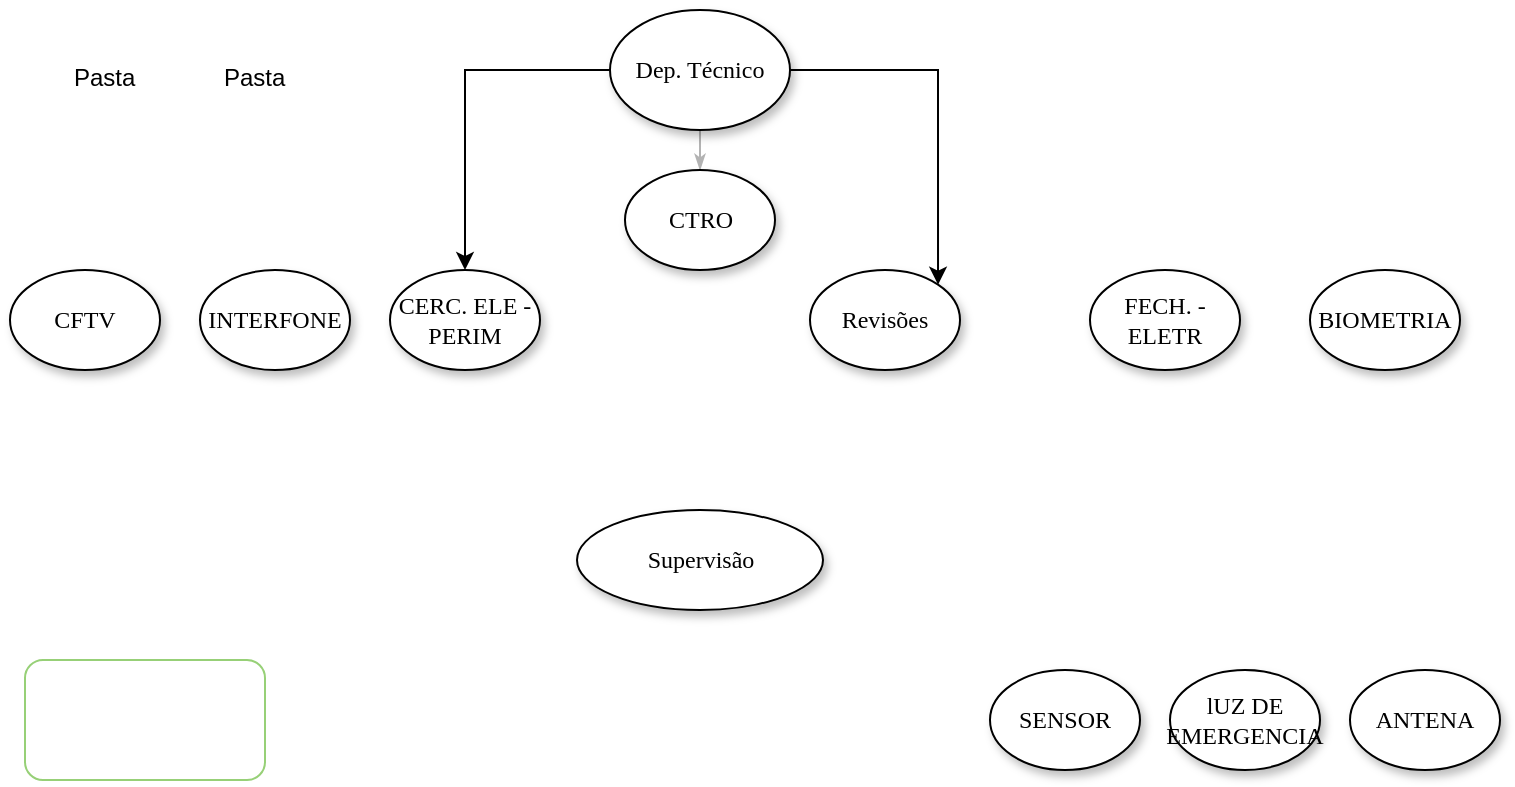 <mxfile version="12.3.3" type="github" pages="4">
  <diagram id="42789a77-a242-8287-6e28-9cd8cfd52e62" name="Page-1">
    <mxGraphModel dx="1010" dy="461" grid="1" gridSize="10" guides="1" tooltips="1" connect="1" arrows="1" fold="1" page="1" pageScale="1" pageWidth="1169" pageHeight="827" background="#ffffff" math="0" shadow="0">
      <root>
        <mxCell id="0"/>
        <mxCell id="1" parent="0"/>
        <mxCell id="1ea317790d2ca983-12" style="edgeStyle=none;rounded=1;html=1;labelBackgroundColor=none;startArrow=none;startFill=0;startSize=5;endArrow=classicThin;endFill=1;endSize=5;jettySize=auto;orthogonalLoop=1;strokeColor=#B3B3B3;strokeWidth=1;fontFamily=Verdana;fontSize=12" parent="1" source="1ea317790d2ca983-1" target="1ea317790d2ca983-2" edge="1">
          <mxGeometry relative="1" as="geometry"/>
        </mxCell>
        <mxCell id="OshtSKDBmBu-ceANLm4i-1" style="edgeStyle=orthogonalEdgeStyle;rounded=0;orthogonalLoop=1;jettySize=auto;html=1;entryX=1;entryY=0;entryDx=0;entryDy=0;" parent="1" source="1ea317790d2ca983-1" target="pv-MYPlanc4I3bOUTiyF-20" edge="1">
          <mxGeometry relative="1" as="geometry"/>
        </mxCell>
        <mxCell id="OshtSKDBmBu-ceANLm4i-2" style="edgeStyle=orthogonalEdgeStyle;rounded=0;orthogonalLoop=1;jettySize=auto;html=1;entryX=0.5;entryY=0;entryDx=0;entryDy=0;" parent="1" source="1ea317790d2ca983-1" target="pv-MYPlanc4I3bOUTiyF-2" edge="1">
          <mxGeometry relative="1" as="geometry"/>
        </mxCell>
        <UserObject label="Dep. Técnico" link="data:page/id,VowPSKLSwcdL8PGmFeqZ" id="1ea317790d2ca983-1">
          <mxCell style="ellipse;whiteSpace=wrap;html=1;rounded=0;shadow=1;comic=0;labelBackgroundColor=none;strokeWidth=1;fontFamily=Verdana;fontSize=12;align=center;" parent="1" vertex="1">
            <mxGeometry x="350" y="20" width="90" height="60" as="geometry"/>
          </mxCell>
        </UserObject>
        <mxCell id="1ea317790d2ca983-2" value="&lt;span&gt;CTRO&lt;br&gt;&lt;/span&gt;" style="ellipse;whiteSpace=wrap;html=1;rounded=0;shadow=1;comic=0;labelBackgroundColor=none;strokeWidth=1;fontFamily=Verdana;fontSize=12;align=center;" parent="1" vertex="1">
          <mxGeometry x="357.5" y="100" width="75" height="50" as="geometry"/>
        </mxCell>
        <mxCell id="1ea317790d2ca983-3" value="ANTENA" style="ellipse;whiteSpace=wrap;html=1;rounded=0;shadow=1;comic=0;labelBackgroundColor=none;strokeWidth=1;fontFamily=Verdana;fontSize=12;align=center;" parent="1" vertex="1">
          <mxGeometry x="720" y="350" width="75" height="50" as="geometry"/>
        </mxCell>
        <mxCell id="1ea317790d2ca983-4" value="lUZ DE EMERGENCIA" style="ellipse;whiteSpace=wrap;html=1;rounded=0;shadow=1;comic=0;labelBackgroundColor=none;strokeWidth=1;fontFamily=Verdana;fontSize=12;align=center;" parent="1" vertex="1">
          <mxGeometry x="630" y="350" width="75" height="50" as="geometry"/>
        </mxCell>
        <mxCell id="1ea317790d2ca983-6" value="INTERFONE" style="ellipse;whiteSpace=wrap;html=1;rounded=0;shadow=1;comic=0;labelBackgroundColor=none;strokeWidth=1;fontFamily=Verdana;fontSize=12;align=center;" parent="1" vertex="1">
          <mxGeometry x="145" y="150" width="75" height="50" as="geometry"/>
        </mxCell>
        <mxCell id="pv-MYPlanc4I3bOUTiyF-2" value="CERC. ELE - PERIM" style="ellipse;whiteSpace=wrap;html=1;rounded=0;shadow=1;comic=0;labelBackgroundColor=none;strokeWidth=1;fontFamily=Verdana;fontSize=12;align=center;" parent="1" vertex="1">
          <mxGeometry x="240" y="150" width="75" height="50" as="geometry"/>
        </mxCell>
        <mxCell id="1ea317790d2ca983-7" value="CFTV" style="ellipse;whiteSpace=wrap;html=1;rounded=0;shadow=1;comic=0;labelBackgroundColor=none;strokeWidth=1;fontFamily=Verdana;fontSize=12;align=center;" parent="1" vertex="1">
          <mxGeometry x="50" y="150" width="75" height="50" as="geometry"/>
        </mxCell>
        <mxCell id="1ea317790d2ca983-8" value="Supervisão" style="ellipse;whiteSpace=wrap;html=1;rounded=0;shadow=1;comic=0;labelBackgroundColor=none;strokeWidth=1;fontFamily=Verdana;fontSize=12;align=center;" parent="1" vertex="1">
          <mxGeometry x="333.5" y="270" width="123" height="50" as="geometry"/>
        </mxCell>
        <mxCell id="pv-MYPlanc4I3bOUTiyF-6" value="Pasta" style="text;html=1;" parent="1" vertex="1">
          <mxGeometry x="155" y="40" width="45" height="20" as="geometry"/>
        </mxCell>
        <mxCell id="pv-MYPlanc4I3bOUTiyF-9" value="Pasta" style="text;html=1;" parent="1" vertex="1">
          <mxGeometry x="80" y="40" width="45" height="20" as="geometry"/>
        </mxCell>
        <mxCell id="pv-MYPlanc4I3bOUTiyF-11" value="FECH. - ELETR" style="ellipse;whiteSpace=wrap;html=1;rounded=0;shadow=1;comic=0;labelBackgroundColor=none;strokeWidth=1;fontFamily=Verdana;fontSize=12;align=center;" parent="1" vertex="1">
          <mxGeometry x="590" y="150" width="75" height="50" as="geometry"/>
        </mxCell>
        <mxCell id="pv-MYPlanc4I3bOUTiyF-20" value="Revisões" style="ellipse;whiteSpace=wrap;html=1;rounded=0;shadow=1;comic=0;labelBackgroundColor=none;strokeWidth=1;fontFamily=Verdana;fontSize=12;align=center;" parent="1" vertex="1">
          <mxGeometry x="450" y="150" width="75" height="50" as="geometry"/>
        </mxCell>
        <mxCell id="pv-MYPlanc4I3bOUTiyF-23" value="BIOMETRIA" style="ellipse;whiteSpace=wrap;html=1;rounded=0;shadow=1;comic=0;labelBackgroundColor=none;strokeWidth=1;fontFamily=Verdana;fontSize=12;align=center;" parent="1" vertex="1">
          <mxGeometry x="700" y="150" width="75" height="50" as="geometry"/>
        </mxCell>
        <mxCell id="pv-MYPlanc4I3bOUTiyF-34" value="SENSOR" style="ellipse;whiteSpace=wrap;html=1;rounded=0;shadow=1;comic=0;labelBackgroundColor=none;strokeWidth=1;fontFamily=Verdana;fontSize=12;align=center;" parent="1" vertex="1">
          <mxGeometry x="540" y="350" width="75" height="50" as="geometry"/>
        </mxCell>
        <mxCell id="pv-MYPlanc4I3bOUTiyF-35" value="" style="rounded=1;whiteSpace=wrap;html=1;strokeColor=#97D077;strokeWidth=1;" parent="1" vertex="1">
          <mxGeometry x="57.5" y="345" width="120" height="60" as="geometry"/>
        </mxCell>
      </root>
    </mxGraphModel>
  </diagram>
  <diagram id="VowPSKLSwcdL8PGmFeqZ" name="Dep. Técinico">
    <mxGraphModel dx="1683" dy="768" grid="1" gridSize="10" guides="1" tooltips="1" connect="1" arrows="1" fold="1" page="1" pageScale="1" pageWidth="1169" pageHeight="827" math="0" shadow="0">
      <root>
        <mxCell id="izdePBgaHRLxN76MMXIb-0"/>
        <mxCell id="izdePBgaHRLxN76MMXIb-1" parent="izdePBgaHRLxN76MMXIb-0"/>
        <mxCell id="0TEE65AGIhRXkWMVHrGa-7" style="edgeStyle=orthogonalEdgeStyle;rounded=0;orthogonalLoop=1;jettySize=auto;html=1;exitX=0.5;exitY=1;exitDx=0;exitDy=0;entryX=0.5;entryY=0;entryDx=0;entryDy=0;" parent="izdePBgaHRLxN76MMXIb-1" source="1FYyuzmXrX8Bn1QbTcke-0" target="1FYyuzmXrX8Bn1QbTcke-1" edge="1">
          <mxGeometry relative="1" as="geometry"/>
        </mxCell>
        <mxCell id="1FYyuzmXrX8Bn1QbTcke-0" value="&lt;font style=&quot;font-size: 13px&quot;&gt;&lt;b&gt;Dep. Técinico&lt;/b&gt;&lt;/font&gt;" style="rounded=1;whiteSpace=wrap;html=1;strokeColor=#1A1A1A;strokeWidth=1;" parent="izdePBgaHRLxN76MMXIb-1" vertex="1">
          <mxGeometry x="497.5" y="107" width="120" height="40" as="geometry"/>
        </mxCell>
        <mxCell id="0TEE65AGIhRXkWMVHrGa-9" style="edgeStyle=orthogonalEdgeStyle;rounded=0;orthogonalLoop=1;jettySize=auto;html=1;exitX=0.5;exitY=1;exitDx=0;exitDy=0;entryX=0.5;entryY=0;entryDx=0;entryDy=0;" parent="izdePBgaHRLxN76MMXIb-1" source="1FYyuzmXrX8Bn1QbTcke-1" target="1FYyuzmXrX8Bn1QbTcke-7" edge="1">
          <mxGeometry relative="1" as="geometry"/>
        </mxCell>
        <mxCell id="0TEE65AGIhRXkWMVHrGa-10" style="edgeStyle=orthogonalEdgeStyle;rounded=0;orthogonalLoop=1;jettySize=auto;html=1;exitX=1;exitY=0.5;exitDx=0;exitDy=0;entryX=0.5;entryY=0;entryDx=0;entryDy=0;" parent="izdePBgaHRLxN76MMXIb-1" source="1FYyuzmXrX8Bn1QbTcke-1" target="1FYyuzmXrX8Bn1QbTcke-8" edge="1">
          <mxGeometry relative="1" as="geometry"/>
        </mxCell>
        <mxCell id="0TEE65AGIhRXkWMVHrGa-11" style="edgeStyle=orthogonalEdgeStyle;rounded=0;orthogonalLoop=1;jettySize=auto;html=1;exitX=1;exitY=0.5;exitDx=0;exitDy=0;" parent="izdePBgaHRLxN76MMXIb-1" source="1FYyuzmXrX8Bn1QbTcke-1" target="0TEE65AGIhRXkWMVHrGa-2" edge="1">
          <mxGeometry relative="1" as="geometry"/>
        </mxCell>
        <mxCell id="0TEE65AGIhRXkWMVHrGa-12" style="edgeStyle=orthogonalEdgeStyle;rounded=0;orthogonalLoop=1;jettySize=auto;html=1;exitX=1;exitY=0.5;exitDx=0;exitDy=0;entryX=0.5;entryY=0;entryDx=0;entryDy=0;" parent="izdePBgaHRLxN76MMXIb-1" source="1FYyuzmXrX8Bn1QbTcke-1" target="0TEE65AGIhRXkWMVHrGa-5" edge="1">
          <mxGeometry relative="1" as="geometry"/>
        </mxCell>
        <mxCell id="0TEE65AGIhRXkWMVHrGa-13" style="edgeStyle=orthogonalEdgeStyle;rounded=0;orthogonalLoop=1;jettySize=auto;html=1;exitX=1;exitY=0.5;exitDx=0;exitDy=0;entryX=0.5;entryY=0;entryDx=0;entryDy=0;" parent="izdePBgaHRLxN76MMXIb-1" source="1FYyuzmXrX8Bn1QbTcke-1" target="0TEE65AGIhRXkWMVHrGa-6" edge="1">
          <mxGeometry relative="1" as="geometry"/>
        </mxCell>
        <mxCell id="0TEE65AGIhRXkWMVHrGa-14" style="edgeStyle=orthogonalEdgeStyle;rounded=0;orthogonalLoop=1;jettySize=auto;html=1;exitX=0;exitY=0.5;exitDx=0;exitDy=0;entryX=0.5;entryY=0;entryDx=0;entryDy=0;" parent="izdePBgaHRLxN76MMXIb-1" source="1FYyuzmXrX8Bn1QbTcke-1" target="1FYyuzmXrX8Bn1QbTcke-6" edge="1">
          <mxGeometry relative="1" as="geometry"/>
        </mxCell>
        <mxCell id="0TEE65AGIhRXkWMVHrGa-15" style="edgeStyle=orthogonalEdgeStyle;rounded=0;orthogonalLoop=1;jettySize=auto;html=1;entryX=0.5;entryY=0;entryDx=0;entryDy=0;" parent="izdePBgaHRLxN76MMXIb-1" source="1FYyuzmXrX8Bn1QbTcke-1" target="1FYyuzmXrX8Bn1QbTcke-5" edge="1">
          <mxGeometry relative="1" as="geometry"/>
        </mxCell>
        <mxCell id="0TEE65AGIhRXkWMVHrGa-16" style="edgeStyle=orthogonalEdgeStyle;rounded=0;orthogonalLoop=1;jettySize=auto;html=1;entryX=0.5;entryY=0;entryDx=0;entryDy=0;" parent="izdePBgaHRLxN76MMXIb-1" source="1FYyuzmXrX8Bn1QbTcke-1" target="1FYyuzmXrX8Bn1QbTcke-4" edge="1">
          <mxGeometry relative="1" as="geometry"/>
        </mxCell>
        <mxCell id="0TEE65AGIhRXkWMVHrGa-17" style="edgeStyle=orthogonalEdgeStyle;rounded=0;orthogonalLoop=1;jettySize=auto;html=1;" parent="izdePBgaHRLxN76MMXIb-1" source="1FYyuzmXrX8Bn1QbTcke-1" target="1FYyuzmXrX8Bn1QbTcke-3" edge="1">
          <mxGeometry relative="1" as="geometry"/>
        </mxCell>
        <mxCell id="Jy4Oo53KS_WOsFD6y95R-51" style="edgeStyle=orthogonalEdgeStyle;rounded=0;orthogonalLoop=1;jettySize=auto;html=1;exitX=1;exitY=0.5;exitDx=0;exitDy=0;entryX=0.5;entryY=0;entryDx=0;entryDy=0;fontSize=12;" parent="izdePBgaHRLxN76MMXIb-1" source="1FYyuzmXrX8Bn1QbTcke-1" target="Jy4Oo53KS_WOsFD6y95R-50" edge="1">
          <mxGeometry relative="1" as="geometry"/>
        </mxCell>
        <mxCell id="Dw2Ih1lKagDSzFaHfVTy-4" style="edgeStyle=orthogonalEdgeStyle;rounded=0;orthogonalLoop=1;jettySize=auto;html=1;entryX=0.5;entryY=0;entryDx=0;entryDy=0;" edge="1" parent="izdePBgaHRLxN76MMXIb-1" source="1FYyuzmXrX8Bn1QbTcke-1" target="Dw2Ih1lKagDSzFaHfVTy-3">
          <mxGeometry relative="1" as="geometry"/>
        </mxCell>
        <mxCell id="1FYyuzmXrX8Bn1QbTcke-1" value="&lt;span style=&quot;font-size: 13px&quot;&gt;&lt;b&gt;CTRO&lt;/b&gt;&lt;/span&gt;" style="rounded=1;whiteSpace=wrap;html=1;strokeColor=#1A1A1A;strokeWidth=1;" parent="izdePBgaHRLxN76MMXIb-1" vertex="1">
          <mxGeometry x="497.5" y="207" width="120" height="40" as="geometry"/>
        </mxCell>
        <mxCell id="Jy4Oo53KS_WOsFD6y95R-13" style="edgeStyle=orthogonalEdgeStyle;rounded=0;orthogonalLoop=1;jettySize=auto;html=1;entryX=0.5;entryY=0;entryDx=0;entryDy=0;" parent="izdePBgaHRLxN76MMXIb-1" source="1FYyuzmXrX8Bn1QbTcke-3" target="0TEE65AGIhRXkWMVHrGa-18" edge="1">
          <mxGeometry relative="1" as="geometry"/>
        </mxCell>
        <UserObject label="&lt;span style=&quot;font-size: 12px;&quot;&gt;&lt;b style=&quot;font-size: 12px;&quot;&gt;Antena Coletiva&lt;/b&gt;&lt;/span&gt;" link="data:page/id,8KfQrTrfPnbwiC3lRqTd" id="1FYyuzmXrX8Bn1QbTcke-3">
          <mxCell style="rounded=1;whiteSpace=wrap;html=1;strokeColor=#1A1A1A;strokeWidth=1;fontSize=12;spacing=2;" parent="izdePBgaHRLxN76MMXIb-1" vertex="1">
            <mxGeometry x="10" y="307" width="100" height="40" as="geometry"/>
          </mxCell>
        </UserObject>
        <mxCell id="Jy4Oo53KS_WOsFD6y95R-16" style="edgeStyle=orthogonalEdgeStyle;rounded=0;orthogonalLoop=1;jettySize=auto;html=1;entryX=0.5;entryY=0;entryDx=0;entryDy=0;" parent="izdePBgaHRLxN76MMXIb-1" source="1FYyuzmXrX8Bn1QbTcke-4" target="0TEE65AGIhRXkWMVHrGa-21" edge="1">
          <mxGeometry relative="1" as="geometry"/>
        </mxCell>
        <mxCell id="1FYyuzmXrX8Bn1QbTcke-4" value="&lt;span style=&quot;font-size: 13px&quot;&gt;&lt;b&gt;Interfone&lt;/b&gt;&lt;/span&gt;" style="rounded=1;whiteSpace=wrap;html=1;strokeColor=#1A1A1A;strokeWidth=1;" parent="izdePBgaHRLxN76MMXIb-1" vertex="1">
          <mxGeometry x="124" y="307" width="87" height="40" as="geometry"/>
        </mxCell>
        <mxCell id="Jy4Oo53KS_WOsFD6y95R-18" style="edgeStyle=orthogonalEdgeStyle;rounded=0;orthogonalLoop=1;jettySize=auto;html=1;entryX=0.5;entryY=0;entryDx=0;entryDy=0;" parent="izdePBgaHRLxN76MMXIb-1" source="1FYyuzmXrX8Bn1QbTcke-5" target="0TEE65AGIhRXkWMVHrGa-23" edge="1">
          <mxGeometry relative="1" as="geometry"/>
        </mxCell>
        <mxCell id="1FYyuzmXrX8Bn1QbTcke-5" value="&lt;span style=&quot;font-size: 13px&quot;&gt;&lt;b&gt;Portão&lt;/b&gt;&lt;/span&gt;" style="rounded=1;whiteSpace=wrap;html=1;strokeColor=#d79b00;strokeWidth=1;fillColor=#ffe6cc;" parent="izdePBgaHRLxN76MMXIb-1" vertex="1">
          <mxGeometry x="219" y="307" width="92" height="40" as="geometry"/>
        </mxCell>
        <mxCell id="Jy4Oo53KS_WOsFD6y95R-25" style="edgeStyle=orthogonalEdgeStyle;rounded=0;orthogonalLoop=1;jettySize=auto;html=1;exitX=0.5;exitY=1;exitDx=0;exitDy=0;entryX=0.5;entryY=0;entryDx=0;entryDy=0;" parent="izdePBgaHRLxN76MMXIb-1" source="1FYyuzmXrX8Bn1QbTcke-6" target="0TEE65AGIhRXkWMVHrGa-26" edge="1">
          <mxGeometry relative="1" as="geometry"/>
        </mxCell>
        <mxCell id="1FYyuzmXrX8Bn1QbTcke-6" value="&lt;span style=&quot;font-size: 13px&quot;&gt;&lt;b&gt;Biométria &amp;amp; Fechadura Ele.&lt;/b&gt;&lt;/span&gt;" style="rounded=1;whiteSpace=wrap;html=1;strokeColor=#1A1A1A;strokeWidth=1;" parent="izdePBgaHRLxN76MMXIb-1" vertex="1">
          <mxGeometry x="326.5" y="307" width="100" height="40" as="geometry"/>
        </mxCell>
        <mxCell id="Jy4Oo53KS_WOsFD6y95R-27" style="edgeStyle=orthogonalEdgeStyle;rounded=0;orthogonalLoop=1;jettySize=auto;html=1;exitX=0.5;exitY=1;exitDx=0;exitDy=0;entryX=0.5;entryY=0;entryDx=0;entryDy=0;" parent="izdePBgaHRLxN76MMXIb-1" source="1FYyuzmXrX8Bn1QbTcke-7" target="0TEE65AGIhRXkWMVHrGa-28" edge="1">
          <mxGeometry relative="1" as="geometry"/>
        </mxCell>
        <mxCell id="1FYyuzmXrX8Bn1QbTcke-7" value="&lt;span style=&quot;font-size: 13px&quot;&gt;&lt;b&gt;Luz de Emergência&lt;/b&gt;&lt;/span&gt;" style="rounded=1;whiteSpace=wrap;html=1;strokeColor=#1A1A1A;strokeWidth=1;" parent="izdePBgaHRLxN76MMXIb-1" vertex="1">
          <mxGeometry x="440" y="307" width="90" height="40" as="geometry"/>
        </mxCell>
        <mxCell id="Jy4Oo53KS_WOsFD6y95R-29" style="edgeStyle=orthogonalEdgeStyle;rounded=0;orthogonalLoop=1;jettySize=auto;html=1;exitX=0.5;exitY=1;exitDx=0;exitDy=0;entryX=0.5;entryY=0;entryDx=0;entryDy=0;" parent="izdePBgaHRLxN76MMXIb-1" source="1FYyuzmXrX8Bn1QbTcke-8" target="Jy4Oo53KS_WOsFD6y95R-0" edge="1">
          <mxGeometry relative="1" as="geometry"/>
        </mxCell>
        <mxCell id="1FYyuzmXrX8Bn1QbTcke-8" value="&lt;span style=&quot;font-size: 13px&quot;&gt;&lt;b&gt;Sensor de Presença&lt;/b&gt;&lt;/span&gt;" style="rounded=1;whiteSpace=wrap;html=1;strokeColor=#1A1A1A;strokeWidth=1;" parent="izdePBgaHRLxN76MMXIb-1" vertex="1">
          <mxGeometry x="546.5" y="307" width="87" height="40" as="geometry"/>
        </mxCell>
        <mxCell id="Jy4Oo53KS_WOsFD6y95R-31" style="edgeStyle=orthogonalEdgeStyle;rounded=0;orthogonalLoop=1;jettySize=auto;html=1;exitX=0.5;exitY=1;exitDx=0;exitDy=0;entryX=0.5;entryY=0;entryDx=0;entryDy=0;" parent="izdePBgaHRLxN76MMXIb-1" source="0TEE65AGIhRXkWMVHrGa-2" target="Jy4Oo53KS_WOsFD6y95R-2" edge="1">
          <mxGeometry relative="1" as="geometry"/>
        </mxCell>
        <mxCell id="0TEE65AGIhRXkWMVHrGa-2" value="&lt;span style=&quot;font-size: 13px&quot;&gt;&lt;b&gt;CFTV&lt;/b&gt;&lt;/span&gt;" style="rounded=1;whiteSpace=wrap;html=1;strokeColor=#d79b00;strokeWidth=1;fillColor=#ffe6cc;" parent="izdePBgaHRLxN76MMXIb-1" vertex="1">
          <mxGeometry x="649" y="307" width="71" height="40" as="geometry"/>
        </mxCell>
        <mxCell id="Jy4Oo53KS_WOsFD6y95R-36" style="edgeStyle=orthogonalEdgeStyle;rounded=0;orthogonalLoop=1;jettySize=auto;html=1;exitX=0.5;exitY=1;exitDx=0;exitDy=0;entryX=0.5;entryY=0;entryDx=0;entryDy=0;" parent="izdePBgaHRLxN76MMXIb-1" source="0TEE65AGIhRXkWMVHrGa-5" target="Jy4Oo53KS_WOsFD6y95R-7" edge="1">
          <mxGeometry relative="1" as="geometry"/>
        </mxCell>
        <mxCell id="0TEE65AGIhRXkWMVHrGa-5" value="&lt;span style=&quot;font-size: 13px&quot;&gt;&lt;b&gt;Vistoria&lt;/b&gt;&lt;/span&gt;" style="rounded=1;whiteSpace=wrap;html=1;strokeColor=#1A1A1A;strokeWidth=1;" parent="izdePBgaHRLxN76MMXIb-1" vertex="1">
          <mxGeometry x="740" y="307" width="80" height="40" as="geometry"/>
        </mxCell>
        <mxCell id="Jy4Oo53KS_WOsFD6y95R-39" style="edgeStyle=orthogonalEdgeStyle;rounded=0;orthogonalLoop=1;jettySize=auto;html=1;exitX=0.5;exitY=1;exitDx=0;exitDy=0;entryX=0.5;entryY=0;entryDx=0;entryDy=0;" parent="izdePBgaHRLxN76MMXIb-1" source="0TEE65AGIhRXkWMVHrGa-6" target="Jy4Oo53KS_WOsFD6y95R-10" edge="1">
          <mxGeometry relative="1" as="geometry"/>
        </mxCell>
        <mxCell id="0TEE65AGIhRXkWMVHrGa-6" value="&lt;span style=&quot;font-size: 13px&quot;&gt;&lt;b&gt;Outros&lt;/b&gt;&lt;/span&gt;" style="rounded=1;whiteSpace=wrap;html=1;strokeColor=#1A1A1A;strokeWidth=1;" parent="izdePBgaHRLxN76MMXIb-1" vertex="1">
          <mxGeometry x="836" y="307" width="84" height="40" as="geometry"/>
        </mxCell>
        <mxCell id="Jy4Oo53KS_WOsFD6y95R-14" style="edgeStyle=orthogonalEdgeStyle;rounded=0;orthogonalLoop=1;jettySize=auto;html=1;exitX=0.5;exitY=1;exitDx=0;exitDy=0;entryX=0.5;entryY=0;entryDx=0;entryDy=0;" parent="izdePBgaHRLxN76MMXIb-1" source="0TEE65AGIhRXkWMVHrGa-18" target="0TEE65AGIhRXkWMVHrGa-19" edge="1">
          <mxGeometry relative="1" as="geometry"/>
        </mxCell>
        <mxCell id="0TEE65AGIhRXkWMVHrGa-18" value="&lt;span style=&quot;font-size: 13px&quot;&gt;&lt;b&gt;Instalação&lt;/b&gt;&lt;/span&gt;" style="rounded=1;whiteSpace=wrap;html=1;strokeColor=#1A1A1A;strokeWidth=1;" parent="izdePBgaHRLxN76MMXIb-1" vertex="1">
          <mxGeometry x="15" y="382.5" width="90" height="40" as="geometry"/>
        </mxCell>
        <mxCell id="Jy4Oo53KS_WOsFD6y95R-15" style="edgeStyle=orthogonalEdgeStyle;rounded=0;orthogonalLoop=1;jettySize=auto;html=1;entryX=0.5;entryY=0;entryDx=0;entryDy=0;" parent="izdePBgaHRLxN76MMXIb-1" source="0TEE65AGIhRXkWMVHrGa-19" target="0TEE65AGIhRXkWMVHrGa-20" edge="1">
          <mxGeometry relative="1" as="geometry"/>
        </mxCell>
        <mxCell id="0TEE65AGIhRXkWMVHrGa-19" value="&lt;span style=&quot;font-size: 13px&quot;&gt;&lt;b&gt;Extenção&lt;/b&gt;&lt;/span&gt;" style="rounded=1;whiteSpace=wrap;html=1;strokeColor=#1A1A1A;strokeWidth=1;" parent="izdePBgaHRLxN76MMXIb-1" vertex="1">
          <mxGeometry x="15" y="457.5" width="90" height="40" as="geometry"/>
        </mxCell>
        <mxCell id="0TEE65AGIhRXkWMVHrGa-20" value="&lt;span style=&quot;font-size: 13px&quot;&gt;&lt;b&gt;Manutenção&lt;/b&gt;&lt;/span&gt;" style="rounded=1;whiteSpace=wrap;html=1;strokeColor=#1A1A1A;strokeWidth=1;" parent="izdePBgaHRLxN76MMXIb-1" vertex="1">
          <mxGeometry x="15" y="532.5" width="90" height="40" as="geometry"/>
        </mxCell>
        <mxCell id="Jy4Oo53KS_WOsFD6y95R-17" style="edgeStyle=orthogonalEdgeStyle;rounded=0;orthogonalLoop=1;jettySize=auto;html=1;entryX=0.5;entryY=0;entryDx=0;entryDy=0;" parent="izdePBgaHRLxN76MMXIb-1" source="0TEE65AGIhRXkWMVHrGa-21" target="0TEE65AGIhRXkWMVHrGa-22" edge="1">
          <mxGeometry relative="1" as="geometry"/>
        </mxCell>
        <mxCell id="0TEE65AGIhRXkWMVHrGa-21" value="&lt;span style=&quot;font-size: 13px&quot;&gt;&lt;b&gt;Instalação&lt;/b&gt;&lt;/span&gt;" style="rounded=1;whiteSpace=wrap;html=1;strokeColor=#1A1A1A;strokeWidth=1;" parent="izdePBgaHRLxN76MMXIb-1" vertex="1">
          <mxGeometry x="128.5" y="383.5" width="90" height="40" as="geometry"/>
        </mxCell>
        <mxCell id="0TEE65AGIhRXkWMVHrGa-22" value="&lt;span style=&quot;font-size: 13px&quot;&gt;&lt;b&gt;Manutenção&lt;/b&gt;&lt;/span&gt;" style="rounded=1;whiteSpace=wrap;html=1;strokeColor=#1A1A1A;strokeWidth=1;" parent="izdePBgaHRLxN76MMXIb-1" vertex="1">
          <mxGeometry x="128.5" y="460" width="90" height="40" as="geometry"/>
        </mxCell>
        <mxCell id="Jy4Oo53KS_WOsFD6y95R-48" style="edgeStyle=orthogonalEdgeStyle;rounded=0;orthogonalLoop=1;jettySize=auto;html=1;exitX=0.5;exitY=1;exitDx=0;exitDy=0;fontSize=12;" parent="izdePBgaHRLxN76MMXIb-1" source="0TEE65AGIhRXkWMVHrGa-23" target="0TEE65AGIhRXkWMVHrGa-24" edge="1">
          <mxGeometry relative="1" as="geometry"/>
        </mxCell>
        <mxCell id="0TEE65AGIhRXkWMVHrGa-23" value="&lt;span style=&quot;font-size: 13px&quot;&gt;&lt;b&gt;Instalação&lt;/b&gt;&lt;/span&gt;" style="rounded=1;whiteSpace=wrap;html=1;strokeColor=#1A1A1A;strokeWidth=1;" parent="izdePBgaHRLxN76MMXIb-1" vertex="1">
          <mxGeometry x="236.5" y="382" width="90" height="40" as="geometry"/>
        </mxCell>
        <mxCell id="Jy4Oo53KS_WOsFD6y95R-24" style="edgeStyle=orthogonalEdgeStyle;rounded=0;orthogonalLoop=1;jettySize=auto;html=1;exitX=0.5;exitY=1;exitDx=0;exitDy=0;entryX=0.5;entryY=0;entryDx=0;entryDy=0;" parent="izdePBgaHRLxN76MMXIb-1" source="0TEE65AGIhRXkWMVHrGa-24" target="0TEE65AGIhRXkWMVHrGa-25" edge="1">
          <mxGeometry relative="1" as="geometry"/>
        </mxCell>
        <mxCell id="0TEE65AGIhRXkWMVHrGa-24" value="&lt;span style=&quot;font-size: 13px&quot;&gt;&lt;b&gt;Manutenção&lt;/b&gt;&lt;/span&gt;" style="rounded=1;whiteSpace=wrap;html=1;strokeColor=#1A1A1A;strokeWidth=1;" parent="izdePBgaHRLxN76MMXIb-1" vertex="1">
          <mxGeometry x="236.5" y="457" width="90" height="40" as="geometry"/>
        </mxCell>
        <mxCell id="0TEE65AGIhRXkWMVHrGa-25" value="&lt;span style=&quot;font-size: 13px&quot;&gt;&lt;b&gt;Laboratório&lt;/b&gt;&lt;/span&gt;" style="rounded=1;whiteSpace=wrap;html=1;strokeColor=#1A1A1A;strokeWidth=1;" parent="izdePBgaHRLxN76MMXIb-1" vertex="1">
          <mxGeometry x="236.5" y="532" width="90" height="40" as="geometry"/>
        </mxCell>
        <mxCell id="Jy4Oo53KS_WOsFD6y95R-26" style="edgeStyle=orthogonalEdgeStyle;rounded=0;orthogonalLoop=1;jettySize=auto;html=1;" parent="izdePBgaHRLxN76MMXIb-1" source="0TEE65AGIhRXkWMVHrGa-26" target="0TEE65AGIhRXkWMVHrGa-27" edge="1">
          <mxGeometry relative="1" as="geometry"/>
        </mxCell>
        <mxCell id="0TEE65AGIhRXkWMVHrGa-26" value="&lt;span style=&quot;font-size: 13px&quot;&gt;&lt;b&gt;Instalação&lt;/b&gt;&lt;/span&gt;" style="rounded=1;whiteSpace=wrap;html=1;strokeColor=#1A1A1A;strokeWidth=1;" parent="izdePBgaHRLxN76MMXIb-1" vertex="1">
          <mxGeometry x="360" y="382" width="90" height="40" as="geometry"/>
        </mxCell>
        <mxCell id="0TEE65AGIhRXkWMVHrGa-27" value="&lt;span style=&quot;font-size: 13px&quot;&gt;&lt;b&gt;Manutenção&lt;/b&gt;&lt;/span&gt;" style="rounded=1;whiteSpace=wrap;html=1;strokeColor=#1A1A1A;strokeWidth=1;" parent="izdePBgaHRLxN76MMXIb-1" vertex="1">
          <mxGeometry x="360" y="457" width="90" height="40" as="geometry"/>
        </mxCell>
        <mxCell id="Jy4Oo53KS_WOsFD6y95R-28" style="edgeStyle=orthogonalEdgeStyle;rounded=0;orthogonalLoop=1;jettySize=auto;html=1;entryX=0.5;entryY=0;entryDx=0;entryDy=0;" parent="izdePBgaHRLxN76MMXIb-1" source="0TEE65AGIhRXkWMVHrGa-28" target="0TEE65AGIhRXkWMVHrGa-29" edge="1">
          <mxGeometry relative="1" as="geometry"/>
        </mxCell>
        <mxCell id="0TEE65AGIhRXkWMVHrGa-28" value="&lt;span style=&quot;font-size: 13px&quot;&gt;&lt;b&gt;Instalação Bloco Aut&lt;br&gt;&lt;/b&gt;&lt;/span&gt;" style="rounded=1;whiteSpace=wrap;html=1;strokeColor=#1A1A1A;strokeWidth=1;" parent="izdePBgaHRLxN76MMXIb-1" vertex="1">
          <mxGeometry x="475" y="383.5" width="90" height="40" as="geometry"/>
        </mxCell>
        <mxCell id="0TEE65AGIhRXkWMVHrGa-29" value="&lt;span style=&quot;font-size: 13px&quot;&gt;&lt;b&gt;Manutenção&lt;/b&gt;&lt;/span&gt;" style="rounded=1;whiteSpace=wrap;html=1;strokeColor=#1A1A1A;strokeWidth=1;" parent="izdePBgaHRLxN76MMXIb-1" vertex="1">
          <mxGeometry x="475" y="460" width="90" height="40" as="geometry"/>
        </mxCell>
        <mxCell id="Jy4Oo53KS_WOsFD6y95R-49" style="edgeStyle=orthogonalEdgeStyle;rounded=0;orthogonalLoop=1;jettySize=auto;html=1;exitX=0.5;exitY=1;exitDx=0;exitDy=0;entryX=0.5;entryY=0;entryDx=0;entryDy=0;fontSize=12;" parent="izdePBgaHRLxN76MMXIb-1" source="Jy4Oo53KS_WOsFD6y95R-0" target="Jy4Oo53KS_WOsFD6y95R-1" edge="1">
          <mxGeometry relative="1" as="geometry"/>
        </mxCell>
        <mxCell id="Jy4Oo53KS_WOsFD6y95R-0" value="&lt;span style=&quot;font-size: 13px&quot;&gt;&lt;b&gt;Instalação&lt;/b&gt;&lt;/span&gt;" style="rounded=1;whiteSpace=wrap;html=1;strokeColor=#1A1A1A;strokeWidth=1;" parent="izdePBgaHRLxN76MMXIb-1" vertex="1">
          <mxGeometry x="588.5" y="383.5" width="90" height="40" as="geometry"/>
        </mxCell>
        <mxCell id="Jy4Oo53KS_WOsFD6y95R-1" value="&lt;span style=&quot;font-size: 13px&quot;&gt;&lt;b&gt;Manutenção&lt;/b&gt;&lt;/span&gt;" style="rounded=1;whiteSpace=wrap;html=1;strokeColor=#1A1A1A;strokeWidth=1;" parent="izdePBgaHRLxN76MMXIb-1" vertex="1">
          <mxGeometry x="588.5" y="460" width="90" height="40" as="geometry"/>
        </mxCell>
        <mxCell id="xkTRPchMBMHZ2520JxN0-0" style="edgeStyle=orthogonalEdgeStyle;rounded=0;orthogonalLoop=1;jettySize=auto;html=1;exitX=0.5;exitY=1;exitDx=0;exitDy=0;entryX=0.5;entryY=0;entryDx=0;entryDy=0;" parent="izdePBgaHRLxN76MMXIb-1" source="Jy4Oo53KS_WOsFD6y95R-2" target="Jy4Oo53KS_WOsFD6y95R-3" edge="1">
          <mxGeometry relative="1" as="geometry"/>
        </mxCell>
        <mxCell id="Jy4Oo53KS_WOsFD6y95R-2" value="&lt;span style=&quot;font-size: 13px&quot;&gt;&lt;b&gt;Instalação&lt;/b&gt;&lt;/span&gt;" style="rounded=1;whiteSpace=wrap;html=1;strokeColor=#1A1A1A;strokeWidth=1;" parent="izdePBgaHRLxN76MMXIb-1" vertex="1">
          <mxGeometry x="704" y="382.5" width="90" height="40" as="geometry"/>
        </mxCell>
        <mxCell id="Jy4Oo53KS_WOsFD6y95R-33" style="edgeStyle=orthogonalEdgeStyle;rounded=0;orthogonalLoop=1;jettySize=auto;html=1;exitX=0.5;exitY=1;exitDx=0;exitDy=0;entryX=0.5;entryY=0;entryDx=0;entryDy=0;" parent="izdePBgaHRLxN76MMXIb-1" source="Jy4Oo53KS_WOsFD6y95R-3" target="Jy4Oo53KS_WOsFD6y95R-4" edge="1">
          <mxGeometry relative="1" as="geometry"/>
        </mxCell>
        <mxCell id="Jy4Oo53KS_WOsFD6y95R-3" value="&lt;span style=&quot;font-size: 13px&quot;&gt;&lt;b&gt;Manutenção&lt;/b&gt;&lt;/span&gt;" style="rounded=1;whiteSpace=wrap;html=1;strokeColor=#1A1A1A;strokeWidth=1;" parent="izdePBgaHRLxN76MMXIb-1" vertex="1">
          <mxGeometry x="704" y="457" width="90" height="40" as="geometry"/>
        </mxCell>
        <mxCell id="Jy4Oo53KS_WOsFD6y95R-34" style="edgeStyle=orthogonalEdgeStyle;rounded=0;orthogonalLoop=1;jettySize=auto;html=1;entryX=0.5;entryY=0;entryDx=0;entryDy=0;" parent="izdePBgaHRLxN76MMXIb-1" source="Jy4Oo53KS_WOsFD6y95R-4" target="Jy4Oo53KS_WOsFD6y95R-5" edge="1">
          <mxGeometry relative="1" as="geometry"/>
        </mxCell>
        <mxCell id="Jy4Oo53KS_WOsFD6y95R-4" value="&lt;span style=&quot;font-size: 13px&quot;&gt;&lt;b&gt;Inst. em Elev&lt;/b&gt;&lt;/span&gt;" style="rounded=1;whiteSpace=wrap;html=1;strokeColor=#1A1A1A;strokeWidth=1;" parent="izdePBgaHRLxN76MMXIb-1" vertex="1">
          <mxGeometry x="704" y="531" width="90" height="40" as="geometry"/>
        </mxCell>
        <mxCell id="Jy4Oo53KS_WOsFD6y95R-35" style="edgeStyle=orthogonalEdgeStyle;rounded=0;orthogonalLoop=1;jettySize=auto;html=1;exitX=0.5;exitY=1;exitDx=0;exitDy=0;entryX=0.5;entryY=0;entryDx=0;entryDy=0;" parent="izdePBgaHRLxN76MMXIb-1" source="Jy4Oo53KS_WOsFD6y95R-5" target="Jy4Oo53KS_WOsFD6y95R-6" edge="1">
          <mxGeometry relative="1" as="geometry"/>
        </mxCell>
        <mxCell id="Jy4Oo53KS_WOsFD6y95R-5" value="&lt;span style=&quot;font-size: 13px&quot;&gt;&lt;b&gt;Rede, Cab, Estr, Rack&lt;/b&gt;&lt;/span&gt;" style="rounded=1;whiteSpace=wrap;html=1;strokeColor=#1A1A1A;strokeWidth=1;" parent="izdePBgaHRLxN76MMXIb-1" vertex="1">
          <mxGeometry x="704" y="600" width="90" height="40" as="geometry"/>
        </mxCell>
        <mxCell id="Jy4Oo53KS_WOsFD6y95R-6" value="&lt;span style=&quot;font-size: 13px&quot;&gt;&lt;b&gt;Tecnol. Nova ????&lt;/b&gt;&lt;/span&gt;" style="rounded=1;whiteSpace=wrap;html=1;strokeColor=#1A1A1A;strokeWidth=1;" parent="izdePBgaHRLxN76MMXIb-1" vertex="1">
          <mxGeometry x="704" y="669" width="90" height="40" as="geometry"/>
        </mxCell>
        <mxCell id="Jy4Oo53KS_WOsFD6y95R-37" style="edgeStyle=orthogonalEdgeStyle;rounded=0;orthogonalLoop=1;jettySize=auto;html=1;exitX=0.5;exitY=1;exitDx=0;exitDy=0;" parent="izdePBgaHRLxN76MMXIb-1" source="Jy4Oo53KS_WOsFD6y95R-7" target="Jy4Oo53KS_WOsFD6y95R-8" edge="1">
          <mxGeometry relative="1" as="geometry"/>
        </mxCell>
        <mxCell id="Jy4Oo53KS_WOsFD6y95R-7" value="&lt;span style=&quot;font-size: 13px&quot;&gt;&lt;b&gt;Fut. Instalações&lt;/b&gt;&lt;/span&gt;" style="rounded=1;whiteSpace=wrap;html=1;strokeColor=#1A1A1A;strokeWidth=1;" parent="izdePBgaHRLxN76MMXIb-1" vertex="1">
          <mxGeometry x="820" y="383.5" width="90" height="40" as="geometry"/>
        </mxCell>
        <mxCell id="Jy4Oo53KS_WOsFD6y95R-43" style="edgeStyle=orthogonalEdgeStyle;rounded=0;orthogonalLoop=1;jettySize=auto;html=1;exitX=0.5;exitY=1;exitDx=0;exitDy=0;entryX=0.5;entryY=0;entryDx=0;entryDy=0;fontSize=37;" parent="izdePBgaHRLxN76MMXIb-1" source="Jy4Oo53KS_WOsFD6y95R-8" target="Jy4Oo53KS_WOsFD6y95R-9" edge="1">
          <mxGeometry relative="1" as="geometry"/>
        </mxCell>
        <mxCell id="Jy4Oo53KS_WOsFD6y95R-8" value="&lt;span style=&quot;font-size: 13px&quot;&gt;&lt;b&gt;Novos Clientes&lt;/b&gt;&lt;/span&gt;" style="rounded=1;whiteSpace=wrap;html=1;strokeColor=#1A1A1A;strokeWidth=1;" parent="izdePBgaHRLxN76MMXIb-1" vertex="1">
          <mxGeometry x="820" y="457.5" width="90" height="40" as="geometry"/>
        </mxCell>
        <mxCell id="Jy4Oo53KS_WOsFD6y95R-9" value="&lt;span style=&quot;font-size: 13px&quot;&gt;&lt;b&gt;Atendimento Avulso&lt;/b&gt;&lt;/span&gt;" style="rounded=1;whiteSpace=wrap;html=1;strokeColor=#1A1A1A;strokeWidth=1;" parent="izdePBgaHRLxN76MMXIb-1" vertex="1">
          <mxGeometry x="820" y="531.5" width="90" height="40" as="geometry"/>
        </mxCell>
        <mxCell id="Jy4Oo53KS_WOsFD6y95R-40" style="edgeStyle=orthogonalEdgeStyle;rounded=0;orthogonalLoop=1;jettySize=auto;html=1;exitX=0.5;exitY=1;exitDx=0;exitDy=0;entryX=0.5;entryY=0;entryDx=0;entryDy=0;" parent="izdePBgaHRLxN76MMXIb-1" source="Jy4Oo53KS_WOsFD6y95R-10" target="Jy4Oo53KS_WOsFD6y95R-11" edge="1">
          <mxGeometry relative="1" as="geometry"/>
        </mxCell>
        <mxCell id="Jy4Oo53KS_WOsFD6y95R-10" value="&lt;span style=&quot;font-size: 13px&quot;&gt;&lt;b&gt;Novos Clientes&lt;/b&gt;&lt;/span&gt;" style="rounded=1;whiteSpace=wrap;html=1;strokeColor=#1A1A1A;strokeWidth=1;" parent="izdePBgaHRLxN76MMXIb-1" vertex="1">
          <mxGeometry x="936" y="383.5" width="90" height="40" as="geometry"/>
        </mxCell>
        <mxCell id="Jy4Oo53KS_WOsFD6y95R-11" value="&lt;span style=&quot;font-size: 13px&quot;&gt;&lt;b&gt;Cli.&amp;nbsp;&lt;/b&gt;&lt;/span&gt;" style="rounded=1;whiteSpace=wrap;html=1;strokeColor=#1A1A1A;strokeWidth=1;" parent="izdePBgaHRLxN76MMXIb-1" vertex="1">
          <mxGeometry x="936" y="460" width="90" height="40" as="geometry"/>
        </mxCell>
        <mxCell id="Jy4Oo53KS_WOsFD6y95R-12" value="Organograma - Departamento Técnico" style="text;html=1;align=center;verticalAlign=middle;resizable=0;points=[];;autosize=1;fontSize=37;labelPosition=center;verticalLabelPosition=middle;fontStyle=3" parent="izdePBgaHRLxN76MMXIb-1" vertex="1">
          <mxGeometry x="251.5" y="30" width="690" height="50" as="geometry"/>
        </mxCell>
        <mxCell id="Jy4Oo53KS_WOsFD6y95R-50" value="&lt;span style=&quot;font-size: 13px&quot;&gt;&lt;b&gt;Revisões&lt;/b&gt;&lt;/span&gt;" style="rounded=1;whiteSpace=wrap;html=1;strokeColor=#6c8ebf;strokeWidth=1;fillColor=#dae8fc;" parent="izdePBgaHRLxN76MMXIb-1" vertex="1">
          <mxGeometry x="952" y="307" width="78" height="40" as="geometry"/>
        </mxCell>
        <mxCell id="Dw2Ih1lKagDSzFaHfVTy-3" value="&lt;span style=&quot;font-size: 13px&quot;&gt;&lt;b&gt;Cerca Elét &amp;amp; Sensor Per&lt;/b&gt;&lt;/span&gt;" style="rounded=1;whiteSpace=wrap;html=1;strokeColor=#1A1A1A;strokeWidth=1;" vertex="1" parent="izdePBgaHRLxN76MMXIb-1">
          <mxGeometry x="1050" y="307" width="84" height="40" as="geometry"/>
        </mxCell>
        <mxCell id="eXZYL1XI3gKXlK19K9tU-0" value="&lt;span style=&quot;font-size: 13px&quot;&gt;&lt;b&gt;Serralheria&lt;/b&gt;&lt;/span&gt;" style="rounded=1;whiteSpace=wrap;html=1;strokeColor=#d79b00;strokeWidth=1;fillColor=#ffe6cc;" vertex="1" parent="izdePBgaHRLxN76MMXIb-1">
          <mxGeometry x="376.5" y="649" width="92" height="40" as="geometry"/>
        </mxCell>
      </root>
    </mxGraphModel>
  </diagram>
  <diagram id="8KfQrTrfPnbwiC3lRqTd" name="Relac. Técnico">
    <mxGraphModel dx="1010" dy="461" grid="1" gridSize="10" guides="1" tooltips="1" connect="1" arrows="1" fold="1" page="1" pageScale="1" pageWidth="1169" pageHeight="827" math="0" shadow="0">
      <root>
        <mxCell id="xOvDZEdbGV89iZtSwiis-0"/>
        <mxCell id="xOvDZEdbGV89iZtSwiis-1" parent="xOvDZEdbGV89iZtSwiis-0"/>
        <mxCell id="DrKPqUO0X3Fs3yOvYdMA-0" value="&lt;span style=&quot;font-size: 12px;&quot;&gt;&lt;b style=&quot;font-size: 12px;&quot;&gt;Antena Coletiva&lt;/b&gt;&lt;/span&gt;" style="rounded=1;whiteSpace=wrap;html=1;strokeColor=#1A1A1A;strokeWidth=1;fontSize=12;spacing=2;" parent="xOvDZEdbGV89iZtSwiis-1" vertex="1">
          <mxGeometry x="480" y="25" width="80" height="30" as="geometry"/>
        </mxCell>
        <mxCell id="DrKPqUO0X3Fs3yOvYdMA-1" value="&lt;span style=&quot;font-size: 13px&quot;&gt;&lt;b&gt;Interfone&lt;/b&gt;&lt;/span&gt;" style="rounded=1;whiteSpace=wrap;html=1;strokeColor=#1A1A1A;strokeWidth=1;" parent="xOvDZEdbGV89iZtSwiis-1" vertex="1">
          <mxGeometry x="480" y="65" width="80" height="30" as="geometry"/>
        </mxCell>
        <mxCell id="DrKPqUO0X3Fs3yOvYdMA-2" value="&lt;span style=&quot;font-size: 13px&quot;&gt;&lt;b&gt;Portão&lt;/b&gt;&lt;/span&gt;" style="rounded=1;whiteSpace=wrap;html=1;strokeColor=#d79b00;strokeWidth=1;fillColor=#ffe6cc;" parent="xOvDZEdbGV89iZtSwiis-1" vertex="1">
          <mxGeometry x="480" y="305" width="80" height="30" as="geometry"/>
        </mxCell>
        <mxCell id="DrKPqUO0X3Fs3yOvYdMA-3" value="&lt;span style=&quot;font-size: 13px&quot;&gt;&lt;b&gt;Biométria &amp;amp; Fechadura Ele.&lt;/b&gt;&lt;/span&gt;" style="rounded=1;whiteSpace=wrap;html=1;strokeColor=#1A1A1A;strokeWidth=1;" parent="xOvDZEdbGV89iZtSwiis-1" vertex="1">
          <mxGeometry x="480" y="110" width="80" height="40" as="geometry"/>
        </mxCell>
        <mxCell id="DrKPqUO0X3Fs3yOvYdMA-4" value="&lt;span style=&quot;font-size: 13px&quot;&gt;&lt;b&gt;Luz de Emergência&lt;/b&gt;&lt;/span&gt;" style="rounded=1;whiteSpace=wrap;html=1;strokeColor=#1A1A1A;strokeWidth=1;" parent="xOvDZEdbGV89iZtSwiis-1" vertex="1">
          <mxGeometry x="480" y="165" width="80" height="30" as="geometry"/>
        </mxCell>
        <mxCell id="DrKPqUO0X3Fs3yOvYdMA-5" value="&lt;span style=&quot;font-size: 13px&quot;&gt;&lt;b&gt;Sensor de Presença&lt;/b&gt;&lt;/span&gt;" style="rounded=1;whiteSpace=wrap;html=1;strokeColor=#1A1A1A;strokeWidth=1;" parent="xOvDZEdbGV89iZtSwiis-1" vertex="1">
          <mxGeometry x="480" y="210" width="80" height="30" as="geometry"/>
        </mxCell>
        <mxCell id="DrKPqUO0X3Fs3yOvYdMA-6" value="&lt;span style=&quot;font-size: 13px&quot;&gt;&lt;b&gt;CFTV&lt;/b&gt;&lt;/span&gt;" style="rounded=1;whiteSpace=wrap;html=1;strokeColor=#d79b00;strokeWidth=1;fillColor=#ffe6cc;" parent="xOvDZEdbGV89iZtSwiis-1" vertex="1">
          <mxGeometry x="480" y="260" width="80" height="30" as="geometry"/>
        </mxCell>
        <mxCell id="DrKPqUO0X3Fs3yOvYdMA-7" value="&lt;span style=&quot;font-size: 13px&quot;&gt;&lt;b&gt;Vistoria&lt;/b&gt;&lt;/span&gt;" style="rounded=1;whiteSpace=wrap;html=1;strokeColor=#1A1A1A;strokeWidth=1;" parent="xOvDZEdbGV89iZtSwiis-1" vertex="1">
          <mxGeometry x="480" y="355" width="80" height="30" as="geometry"/>
        </mxCell>
        <mxCell id="DrKPqUO0X3Fs3yOvYdMA-8" value="&lt;span style=&quot;font-size: 13px&quot;&gt;&lt;b&gt;Outros&lt;/b&gt;&lt;/span&gt;" style="rounded=1;whiteSpace=wrap;html=1;strokeColor=#1A1A1A;strokeWidth=1;" parent="xOvDZEdbGV89iZtSwiis-1" vertex="1">
          <mxGeometry x="480" y="450" width="80" height="30" as="geometry"/>
        </mxCell>
        <mxCell id="DrKPqUO0X3Fs3yOvYdMA-9" value="&lt;span style=&quot;font-size: 13px&quot;&gt;&lt;b&gt;Revisões&lt;/b&gt;&lt;/span&gt;" style="rounded=1;whiteSpace=wrap;html=1;strokeColor=#6c8ebf;strokeWidth=1;fillColor=#dae8fc;" parent="xOvDZEdbGV89iZtSwiis-1" vertex="1">
          <mxGeometry x="480" y="400" width="80" height="30" as="geometry"/>
        </mxCell>
        <mxCell id="IXuBFLvWsVTXEEb67mmk-10" value="&lt;b&gt;Antonilton&lt;/b&gt;" style="rounded=1;whiteSpace=wrap;html=1;strokeColor=#1A1A1A;strokeWidth=1;fontSize=12;spacing=2;" parent="xOvDZEdbGV89iZtSwiis-1" vertex="1">
          <mxGeometry x="40" y="120" width="80" height="20" as="geometry"/>
        </mxCell>
        <mxCell id="IXuBFLvWsVTXEEb67mmk-11" value="&lt;b&gt;Armando&lt;/b&gt;" style="rounded=1;whiteSpace=wrap;html=1;strokeColor=#1A1A1A;strokeWidth=1;fontSize=12;spacing=2;" parent="xOvDZEdbGV89iZtSwiis-1" vertex="1">
          <mxGeometry x="40" y="160" width="80" height="20" as="geometry"/>
        </mxCell>
        <mxCell id="IXuBFLvWsVTXEEb67mmk-13" value="&lt;b&gt;Gercino&lt;/b&gt;" style="rounded=1;whiteSpace=wrap;html=1;strokeColor=#1A1A1A;strokeWidth=1;fontSize=12;spacing=2;" parent="xOvDZEdbGV89iZtSwiis-1" vertex="1">
          <mxGeometry x="40" y="200" width="80" height="20" as="geometry"/>
        </mxCell>
        <mxCell id="IXuBFLvWsVTXEEb67mmk-14" value="&lt;b&gt;Péricles&lt;/b&gt;" style="rounded=1;whiteSpace=wrap;html=1;strokeColor=#1A1A1A;strokeWidth=1;fontSize=12;spacing=2;" parent="xOvDZEdbGV89iZtSwiis-1" vertex="1">
          <mxGeometry x="40" y="240" width="80" height="20" as="geometry"/>
        </mxCell>
        <mxCell id="IXuBFLvWsVTXEEb67mmk-15" value="&lt;b&gt;Wagner&lt;/b&gt;" style="rounded=1;whiteSpace=wrap;html=1;strokeColor=#1A1A1A;strokeWidth=1;fontSize=12;spacing=2;" parent="xOvDZEdbGV89iZtSwiis-1" vertex="1">
          <mxGeometry x="40" y="280" width="80" height="20" as="geometry"/>
        </mxCell>
        <mxCell id="IXuBFLvWsVTXEEb67mmk-16" value="&lt;b&gt;Gilson&lt;/b&gt;" style="rounded=1;whiteSpace=wrap;html=1;strokeColor=#1A1A1A;strokeWidth=1;fontSize=12;spacing=2;" parent="xOvDZEdbGV89iZtSwiis-1" vertex="1">
          <mxGeometry x="40" y="320" width="80" height="20" as="geometry"/>
        </mxCell>
        <mxCell id="IXuBFLvWsVTXEEb67mmk-17" value="&lt;b&gt;Paulo&lt;/b&gt;" style="rounded=1;whiteSpace=wrap;html=1;strokeColor=#1A1A1A;strokeWidth=1;fontSize=12;spacing=2;" parent="xOvDZEdbGV89iZtSwiis-1" vertex="1">
          <mxGeometry x="40" y="360" width="80" height="20" as="geometry"/>
        </mxCell>
        <mxCell id="IXuBFLvWsVTXEEb67mmk-19" value="&lt;b&gt;Maicon&lt;/b&gt;" style="rounded=1;whiteSpace=wrap;html=1;strokeColor=#1A1A1A;strokeWidth=1;fontSize=12;spacing=2;" parent="xOvDZEdbGV89iZtSwiis-1" vertex="1">
          <mxGeometry x="40" y="400" width="80" height="20" as="geometry"/>
        </mxCell>
        <mxCell id="IXuBFLvWsVTXEEb67mmk-20" value="&lt;b&gt;Paulo Rog&lt;/b&gt;" style="rounded=1;whiteSpace=wrap;html=1;strokeColor=#1A1A1A;strokeWidth=1;fontSize=12;spacing=2;" parent="xOvDZEdbGV89iZtSwiis-1" vertex="1">
          <mxGeometry x="40" y="440" width="80" height="20" as="geometry"/>
        </mxCell>
        <mxCell id="IXuBFLvWsVTXEEb67mmk-21" value="&lt;b&gt;Moises&lt;/b&gt;" style="rounded=1;whiteSpace=wrap;html=1;strokeColor=#1A1A1A;strokeWidth=1;fontSize=12;spacing=2;" parent="xOvDZEdbGV89iZtSwiis-1" vertex="1">
          <mxGeometry x="40" y="480" width="80" height="20" as="geometry"/>
        </mxCell>
        <mxCell id="IXuBFLvWsVTXEEb67mmk-23" value="&lt;b&gt;Samuel&lt;/b&gt;" style="rounded=1;whiteSpace=wrap;html=1;strokeColor=#1A1A1A;strokeWidth=1;fontSize=12;spacing=2;" parent="xOvDZEdbGV89iZtSwiis-1" vertex="1">
          <mxGeometry x="40" y="520" width="80" height="20" as="geometry"/>
        </mxCell>
        <mxCell id="IXuBFLvWsVTXEEb67mmk-24" value="&lt;b&gt;Yuri&lt;/b&gt;" style="rounded=1;whiteSpace=wrap;html=1;strokeColor=#1A1A1A;strokeWidth=1;fontSize=12;spacing=2;" parent="xOvDZEdbGV89iZtSwiis-1" vertex="1">
          <mxGeometry x="40" y="560" width="80" height="20" as="geometry"/>
        </mxCell>
        <mxCell id="IXuBFLvWsVTXEEb67mmk-25" value="&lt;b&gt;Roni&lt;/b&gt;" style="rounded=1;whiteSpace=wrap;html=1;strokeColor=#1A1A1A;strokeWidth=1;fontSize=12;spacing=2;" parent="xOvDZEdbGV89iZtSwiis-1" vertex="1">
          <mxGeometry x="40" y="600" width="80" height="20" as="geometry"/>
        </mxCell>
        <mxCell id="IXuBFLvWsVTXEEb67mmk-26" value="" style="rounded=1;whiteSpace=wrap;html=1;strokeColor=#1A1A1A;strokeWidth=1;fontSize=12;spacing=2;" parent="xOvDZEdbGV89iZtSwiis-1" vertex="1">
          <mxGeometry x="40" y="640" width="80" height="20" as="geometry"/>
        </mxCell>
        <mxCell id="IXuBFLvWsVTXEEb67mmk-27" value="&lt;br&gt;&lt;b&gt;&lt;br&gt;&lt;/b&gt;" style="rounded=1;whiteSpace=wrap;html=1;strokeColor=#1A1A1A;strokeWidth=1;fontSize=12;spacing=2;" parent="xOvDZEdbGV89iZtSwiis-1" vertex="1">
          <mxGeometry x="40" y="680" width="80" height="20" as="geometry"/>
        </mxCell>
        <mxCell id="3OyDMsdARVvF-gFFqvzz-0" value="alvaro" style="swimlane;fontStyle=0;childLayout=stackLayout;horizontal=1;startSize=26;fillColor=#e0e0e0;horizontalStack=0;resizeParent=1;resizeParentMax=0;resizeLast=0;collapsible=1;marginBottom=0;swimlaneFillColor=#ffffff;align=center;fontSize=14;" parent="xOvDZEdbGV89iZtSwiis-1" vertex="1">
          <mxGeometry x="140" width="100" height="110" as="geometry">
            <mxRectangle x="120" y="10" width="70" height="26" as="alternateBounds"/>
          </mxGeometry>
        </mxCell>
        <mxCell id="3OyDMsdARVvF-gFFqvzz-2" value="Antena Coletiva" style="text;strokeColor=none;fillColor=none;spacingLeft=4;spacingRight=4;overflow=hidden;rotatable=0;points=[[0,0.5],[1,0.5]];portConstraint=eastwest;fontSize=12;" parent="3OyDMsdARVvF-gFFqvzz-0" vertex="1">
          <mxGeometry y="26" width="100" height="24" as="geometry"/>
        </mxCell>
        <mxCell id="RWJMPpSFwdH0BX8L2FYi-7" value="Interfone" style="text;strokeColor=none;fillColor=none;spacingLeft=4;spacingRight=4;overflow=hidden;rotatable=0;points=[[0,0.5],[1,0.5]];portConstraint=eastwest;fontSize=12;" vertex="1" parent="3OyDMsdARVvF-gFFqvzz-0">
          <mxGeometry y="50" width="100" height="20" as="geometry"/>
        </mxCell>
        <mxCell id="_PLOXmz6yv1rAlCKfglH-0" value="Cerca Ele" style="text;strokeColor=none;fillColor=none;spacingLeft=4;spacingRight=4;overflow=hidden;rotatable=0;points=[[0,0.5],[1,0.5]];portConstraint=eastwest;fontSize=12;" vertex="1" parent="3OyDMsdARVvF-gFFqvzz-0">
          <mxGeometry y="70" width="100" height="20" as="geometry"/>
        </mxCell>
        <mxCell id="RWJMPpSFwdH0BX8L2FYi-8" value="Fechadura Ele" style="text;strokeColor=none;fillColor=none;spacingLeft=4;spacingRight=4;overflow=hidden;rotatable=0;points=[[0,0.5],[1,0.5]];portConstraint=eastwest;fontSize=12;" vertex="1" parent="3OyDMsdARVvF-gFFqvzz-0">
          <mxGeometry y="90" width="100" height="20" as="geometry"/>
        </mxCell>
        <mxCell id="3OyDMsdARVvF-gFFqvzz-4" value="execulta" style="shape=rhombus;strokeWidth=2;fontSize=17;perimeter=rhombusPerimeter;whiteSpace=wrap;html=1;align=center;fontSize=14;" parent="xOvDZEdbGV89iZtSwiis-1" vertex="1">
          <mxGeometry x="710" y="92.5" width="100" height="35" as="geometry"/>
        </mxCell>
        <mxCell id="3OyDMsdARVvF-gFFqvzz-5" value="" style="edgeStyle=entityRelationEdgeStyle;fontSize=12;html=1;endArrow=ERzeroToMany;endFill=1;entryX=0.587;entryY=-0.086;entryDx=0;entryDy=0;entryPerimeter=0;" parent="xOvDZEdbGV89iZtSwiis-1" edge="1" target="3OyDMsdARVvF-gFFqvzz-4">
          <mxGeometry width="100" height="100" relative="1" as="geometry">
            <mxPoint x="590" y="50" as="sourcePoint"/>
            <mxPoint x="380" y="120" as="targetPoint"/>
          </mxGeometry>
        </mxCell>
      </root>
    </mxGraphModel>
  </diagram>
  <diagram id="J1edz4QAZ_i_Q7yLr8mw" name="Controle De Rota">
    <mxGraphModel dx="1683" dy="768" grid="1" gridSize="10" guides="1" tooltips="1" connect="1" arrows="1" fold="1" page="1" pageScale="1" pageWidth="1169" pageHeight="827" math="0" shadow="0">
      <root>
        <mxCell id="1iqYz_SFktTaBwzclPNV-0"/>
        <mxCell id="1iqYz_SFktTaBwzclPNV-1" parent="1iqYz_SFktTaBwzclPNV-0"/>
        <mxCell id="VTjLYixa5zIy0S22Qzdf-9" style="edgeStyle=orthogonalEdgeStyle;rounded=0;orthogonalLoop=1;jettySize=auto;html=1;exitX=0.5;exitY=0;exitDx=0;exitDy=0;entryX=0.5;entryY=0;entryDx=0;entryDy=0;" edge="1" parent="1iqYz_SFktTaBwzclPNV-1" source="CDDwqbjGnhURiSGTfbGZ-4" target="VTjLYixa5zIy0S22Qzdf-14">
          <mxGeometry relative="1" as="geometry">
            <mxPoint x="555.333" y="75.333" as="targetPoint"/>
          </mxGeometry>
        </mxCell>
        <mxCell id="VTjLYixa5zIy0S22Qzdf-21" style="edgeStyle=orthogonalEdgeStyle;rounded=0;orthogonalLoop=1;jettySize=auto;html=1;exitX=0.5;exitY=1;exitDx=0;exitDy=0;entryX=0;entryY=0.5;entryDx=0;entryDy=0;" edge="1" parent="1iqYz_SFktTaBwzclPNV-1" source="CDDwqbjGnhURiSGTfbGZ-4" target="CDDwqbjGnhURiSGTfbGZ-30">
          <mxGeometry relative="1" as="geometry"/>
        </mxCell>
        <mxCell id="CDDwqbjGnhURiSGTfbGZ-4" value="Urgênte" style="rhombus;whiteSpace=wrap;html=1;" vertex="1" parent="1iqYz_SFktTaBwzclPNV-1">
          <mxGeometry x="380" y="66" width="100" height="48" as="geometry"/>
        </mxCell>
        <mxCell id="CDDwqbjGnhURiSGTfbGZ-5" value="Sim" style="text;html=1;align=center;verticalAlign=middle;resizable=0;points=[];;autosize=1;" vertex="1" parent="1iqYz_SFktTaBwzclPNV-1">
          <mxGeometry x="360" y="65" width="40" height="20" as="geometry"/>
        </mxCell>
        <mxCell id="CDDwqbjGnhURiSGTfbGZ-6" value="Não" style="text;html=1;align=center;verticalAlign=middle;resizable=0;points=[];;autosize=1;" vertex="1" parent="1iqYz_SFktTaBwzclPNV-1">
          <mxGeometry x="360" y="95" width="40" height="20" as="geometry"/>
        </mxCell>
        <mxCell id="VTjLYixa5zIy0S22Qzdf-3" style="edgeStyle=orthogonalEdgeStyle;rounded=0;orthogonalLoop=1;jettySize=auto;html=1;exitX=1;exitY=0.5;exitDx=0;exitDy=0;" edge="1" parent="1iqYz_SFktTaBwzclPNV-1" source="CDDwqbjGnhURiSGTfbGZ-11" target="CDDwqbjGnhURiSGTfbGZ-12">
          <mxGeometry relative="1" as="geometry"/>
        </mxCell>
        <mxCell id="CDDwqbjGnhURiSGTfbGZ-11" value="Rota / Sistema" style="rounded=0;whiteSpace=wrap;html=1;" vertex="1" parent="1iqYz_SFktTaBwzclPNV-1">
          <mxGeometry x="750" y="260" width="100" height="30" as="geometry"/>
        </mxCell>
        <mxCell id="VTjLYixa5zIy0S22Qzdf-13" style="edgeStyle=orthogonalEdgeStyle;rounded=0;orthogonalLoop=1;jettySize=auto;html=1;" edge="1" parent="1iqYz_SFktTaBwzclPNV-1" source="CDDwqbjGnhURiSGTfbGZ-12">
          <mxGeometry relative="1" as="geometry">
            <mxPoint x="1040" y="275" as="targetPoint"/>
          </mxGeometry>
        </mxCell>
        <mxCell id="CDDwqbjGnhURiSGTfbGZ-12" value="Técinicos" style="rounded=0;whiteSpace=wrap;html=1;" vertex="1" parent="1iqYz_SFktTaBwzclPNV-1">
          <mxGeometry x="890" y="260" width="100" height="30" as="geometry"/>
        </mxCell>
        <mxCell id="CDDwqbjGnhURiSGTfbGZ-13" value="Serviço" style="rounded=0;whiteSpace=wrap;html=1;" vertex="1" parent="1iqYz_SFktTaBwzclPNV-1">
          <mxGeometry x="470" y="360" width="100" height="30" as="geometry"/>
        </mxCell>
        <mxCell id="CDDwqbjGnhURiSGTfbGZ-14" value="Triagem c/ a Sup" style="rounded=0;whiteSpace=wrap;html=1;" vertex="1" parent="1iqYz_SFktTaBwzclPNV-1">
          <mxGeometry x="1020" y="435" width="100" height="30" as="geometry"/>
        </mxCell>
        <mxCell id="CDDwqbjGnhURiSGTfbGZ-15" value="Concluido" style="rhombus;whiteSpace=wrap;html=1;" vertex="1" parent="1iqYz_SFktTaBwzclPNV-1">
          <mxGeometry x="870" y="395" width="100" height="50" as="geometry"/>
        </mxCell>
        <mxCell id="CDDwqbjGnhURiSGTfbGZ-16" value="Sim" style="text;html=1;align=center;verticalAlign=middle;resizable=0;points=[];;autosize=1;" vertex="1" parent="1iqYz_SFktTaBwzclPNV-1">
          <mxGeometry x="850" y="395" width="40" height="20" as="geometry"/>
        </mxCell>
        <mxCell id="CDDwqbjGnhURiSGTfbGZ-17" value="Não" style="text;html=1;align=center;verticalAlign=middle;resizable=0;points=[];;autosize=1;" vertex="1" parent="1iqYz_SFktTaBwzclPNV-1">
          <mxGeometry x="850" y="425" width="40" height="20" as="geometry"/>
        </mxCell>
        <mxCell id="CDDwqbjGnhURiSGTfbGZ-20" value="Baixa C/ a Sup" style="rounded=0;whiteSpace=wrap;html=1;" vertex="1" parent="1iqYz_SFktTaBwzclPNV-1">
          <mxGeometry x="1020" y="360" width="100" height="30" as="geometry"/>
        </mxCell>
        <mxCell id="CDDwqbjGnhURiSGTfbGZ-25" style="edgeStyle=orthogonalEdgeStyle;rounded=0;orthogonalLoop=1;jettySize=auto;html=1;" edge="1" parent="1iqYz_SFktTaBwzclPNV-1" source="CDDwqbjGnhURiSGTfbGZ-21" target="CDDwqbjGnhURiSGTfbGZ-23">
          <mxGeometry relative="1" as="geometry"/>
        </mxCell>
        <mxCell id="CDDwqbjGnhURiSGTfbGZ-21" value="Inicio" style="ellipse;whiteSpace=wrap;html=1;" vertex="1" parent="1iqYz_SFktTaBwzclPNV-1">
          <mxGeometry x="30" y="75" width="60" height="30" as="geometry"/>
        </mxCell>
        <mxCell id="CDDwqbjGnhURiSGTfbGZ-28" style="edgeStyle=orthogonalEdgeStyle;rounded=0;orthogonalLoop=1;jettySize=auto;html=1;" edge="1" parent="1iqYz_SFktTaBwzclPNV-1" source="CDDwqbjGnhURiSGTfbGZ-23" target="CDDwqbjGnhURiSGTfbGZ-27">
          <mxGeometry relative="1" as="geometry"/>
        </mxCell>
        <mxCell id="CDDwqbjGnhURiSGTfbGZ-23" value="Ose Impresa" style="rounded=1;whiteSpace=wrap;html=1;" vertex="1" parent="1iqYz_SFktTaBwzclPNV-1">
          <mxGeometry x="120" y="75" width="90" height="30" as="geometry"/>
        </mxCell>
        <mxCell id="CDDwqbjGnhURiSGTfbGZ-29" style="edgeStyle=orthogonalEdgeStyle;rounded=0;orthogonalLoop=1;jettySize=auto;html=1;" edge="1" parent="1iqYz_SFktTaBwzclPNV-1" source="CDDwqbjGnhURiSGTfbGZ-27" target="CDDwqbjGnhURiSGTfbGZ-4">
          <mxGeometry relative="1" as="geometry"/>
        </mxCell>
        <mxCell id="CDDwqbjGnhURiSGTfbGZ-27" value="Triagem" style="rounded=1;whiteSpace=wrap;html=1;" vertex="1" parent="1iqYz_SFktTaBwzclPNV-1">
          <mxGeometry x="240" y="75" width="90" height="30" as="geometry"/>
        </mxCell>
        <mxCell id="CDDwqbjGnhURiSGTfbGZ-30" value="Pastas" style="rounded=1;whiteSpace=wrap;html=1;" vertex="1" parent="1iqYz_SFktTaBwzclPNV-1">
          <mxGeometry x="550" y="165" width="90" height="30" as="geometry"/>
        </mxCell>
        <mxCell id="VTjLYixa5zIy0S22Qzdf-39" style="edgeStyle=orthogonalEdgeStyle;rounded=0;orthogonalLoop=1;jettySize=auto;html=1;exitX=1;exitY=0.5;exitDx=0;exitDy=0;entryX=0;entryY=0.5;entryDx=0;entryDy=0;" edge="1" parent="1iqYz_SFktTaBwzclPNV-1" source="CDDwqbjGnhURiSGTfbGZ-40" target="VTjLYixa5zIy0S22Qzdf-37">
          <mxGeometry relative="1" as="geometry"/>
        </mxCell>
        <mxCell id="CDDwqbjGnhURiSGTfbGZ-40" value="Rota do dia" style="rounded=1;whiteSpace=wrap;html=1;" vertex="1" parent="1iqYz_SFktTaBwzclPNV-1">
          <mxGeometry x="970" y="66" width="90" height="30" as="geometry"/>
        </mxCell>
        <mxCell id="VTjLYixa5zIy0S22Qzdf-27" style="edgeStyle=orthogonalEdgeStyle;rounded=0;orthogonalLoop=1;jettySize=auto;html=1;exitX=1;exitY=0.5;exitDx=0;exitDy=0;entryX=0;entryY=0.5;entryDx=0;entryDy=0;" edge="1" parent="1iqYz_SFktTaBwzclPNV-1" source="VTjLYixa5zIy0S22Qzdf-14" target="VTjLYixa5zIy0S22Qzdf-23">
          <mxGeometry relative="1" as="geometry"/>
        </mxCell>
        <mxCell id="VTjLYixa5zIy0S22Qzdf-14" value="Sup. CTRO" style="rounded=1;whiteSpace=wrap;html=1;" vertex="1" parent="1iqYz_SFktTaBwzclPNV-1">
          <mxGeometry x="550" y="84" width="90" height="30" as="geometry"/>
        </mxCell>
        <mxCell id="VTjLYixa5zIy0S22Qzdf-35" style="edgeStyle=orthogonalEdgeStyle;rounded=0;orthogonalLoop=1;jettySize=auto;html=1;entryX=0;entryY=0.5;entryDx=0;entryDy=0;" edge="1" parent="1iqYz_SFktTaBwzclPNV-1" source="VTjLYixa5zIy0S22Qzdf-19" target="CDDwqbjGnhURiSGTfbGZ-40">
          <mxGeometry relative="1" as="geometry"/>
        </mxCell>
        <mxCell id="VTjLYixa5zIy0S22Qzdf-19" value="Sup. Operacional" style="rounded=1;whiteSpace=wrap;html=1;" vertex="1" parent="1iqYz_SFktTaBwzclPNV-1">
          <mxGeometry x="850" y="66" width="90" height="30" as="geometry"/>
        </mxCell>
        <mxCell id="VTjLYixa5zIy0S22Qzdf-33" style="edgeStyle=orthogonalEdgeStyle;rounded=0;orthogonalLoop=1;jettySize=auto;html=1;exitX=0.5;exitY=0;exitDx=0;exitDy=0;entryX=0;entryY=0.5;entryDx=0;entryDy=0;" edge="1" parent="1iqYz_SFktTaBwzclPNV-1" source="VTjLYixa5zIy0S22Qzdf-23" target="VTjLYixa5zIy0S22Qzdf-19">
          <mxGeometry relative="1" as="geometry"/>
        </mxCell>
        <mxCell id="VTjLYixa5zIy0S22Qzdf-23" value="Sup. op. est. loc" style="rhombus;whiteSpace=wrap;html=1;" vertex="1" parent="1iqYz_SFktTaBwzclPNV-1">
          <mxGeometry x="700" y="75" width="100" height="48" as="geometry"/>
        </mxCell>
        <mxCell id="VTjLYixa5zIy0S22Qzdf-24" value="Não" style="text;html=1;align=center;verticalAlign=middle;resizable=0;points=[];;autosize=1;" vertex="1" parent="1iqYz_SFktTaBwzclPNV-1">
          <mxGeometry x="690" y="114" width="40" height="20" as="geometry"/>
        </mxCell>
        <mxCell id="VTjLYixa5zIy0S22Qzdf-25" value="Sim" style="text;html=1;align=center;verticalAlign=middle;resizable=0;points=[];;autosize=1;" vertex="1" parent="1iqYz_SFktTaBwzclPNV-1">
          <mxGeometry x="690" y="56" width="40" height="20" as="geometry"/>
        </mxCell>
        <mxCell id="VTjLYixa5zIy0S22Qzdf-37" value="" style="ellipse;whiteSpace=wrap;html=1;" vertex="1" parent="1iqYz_SFktTaBwzclPNV-1">
          <mxGeometry x="1100" y="66" width="50" height="30" as="geometry"/>
        </mxCell>
        <mxCell id="VTjLYixa5zIy0S22Qzdf-38" value="1" style="text;html=1;align=center;verticalAlign=middle;resizable=0;points=[];;autosize=1;" vertex="1" parent="1iqYz_SFktTaBwzclPNV-1">
          <mxGeometry x="1090" y="45" width="20" height="20" as="geometry"/>
        </mxCell>
        <mxCell id="VTjLYixa5zIy0S22Qzdf-44" style="edgeStyle=orthogonalEdgeStyle;rounded=0;orthogonalLoop=1;jettySize=auto;html=1;entryX=0;entryY=0.5;entryDx=0;entryDy=0;" edge="1" parent="1iqYz_SFktTaBwzclPNV-1" source="VTjLYixa5zIy0S22Qzdf-41" target="VTjLYixa5zIy0S22Qzdf-43">
          <mxGeometry relative="1" as="geometry"/>
        </mxCell>
        <mxCell id="VTjLYixa5zIy0S22Qzdf-41" value="" style="ellipse;whiteSpace=wrap;html=1;" vertex="1" parent="1iqYz_SFktTaBwzclPNV-1">
          <mxGeometry x="40" y="290" width="50" height="30" as="geometry"/>
        </mxCell>
        <mxCell id="VTjLYixa5zIy0S22Qzdf-42" value="1" style="text;html=1;align=center;verticalAlign=middle;resizable=0;points=[];;autosize=1;" vertex="1" parent="1iqYz_SFktTaBwzclPNV-1">
          <mxGeometry x="40" y="265" width="20" height="20" as="geometry"/>
        </mxCell>
        <mxCell id="VTjLYixa5zIy0S22Qzdf-43" value="Corpo Téc" style="rounded=1;whiteSpace=wrap;html=1;" vertex="1" parent="1iqYz_SFktTaBwzclPNV-1">
          <mxGeometry x="120" y="290" width="90" height="30" as="geometry"/>
        </mxCell>
      </root>
    </mxGraphModel>
  </diagram>
</mxfile>
